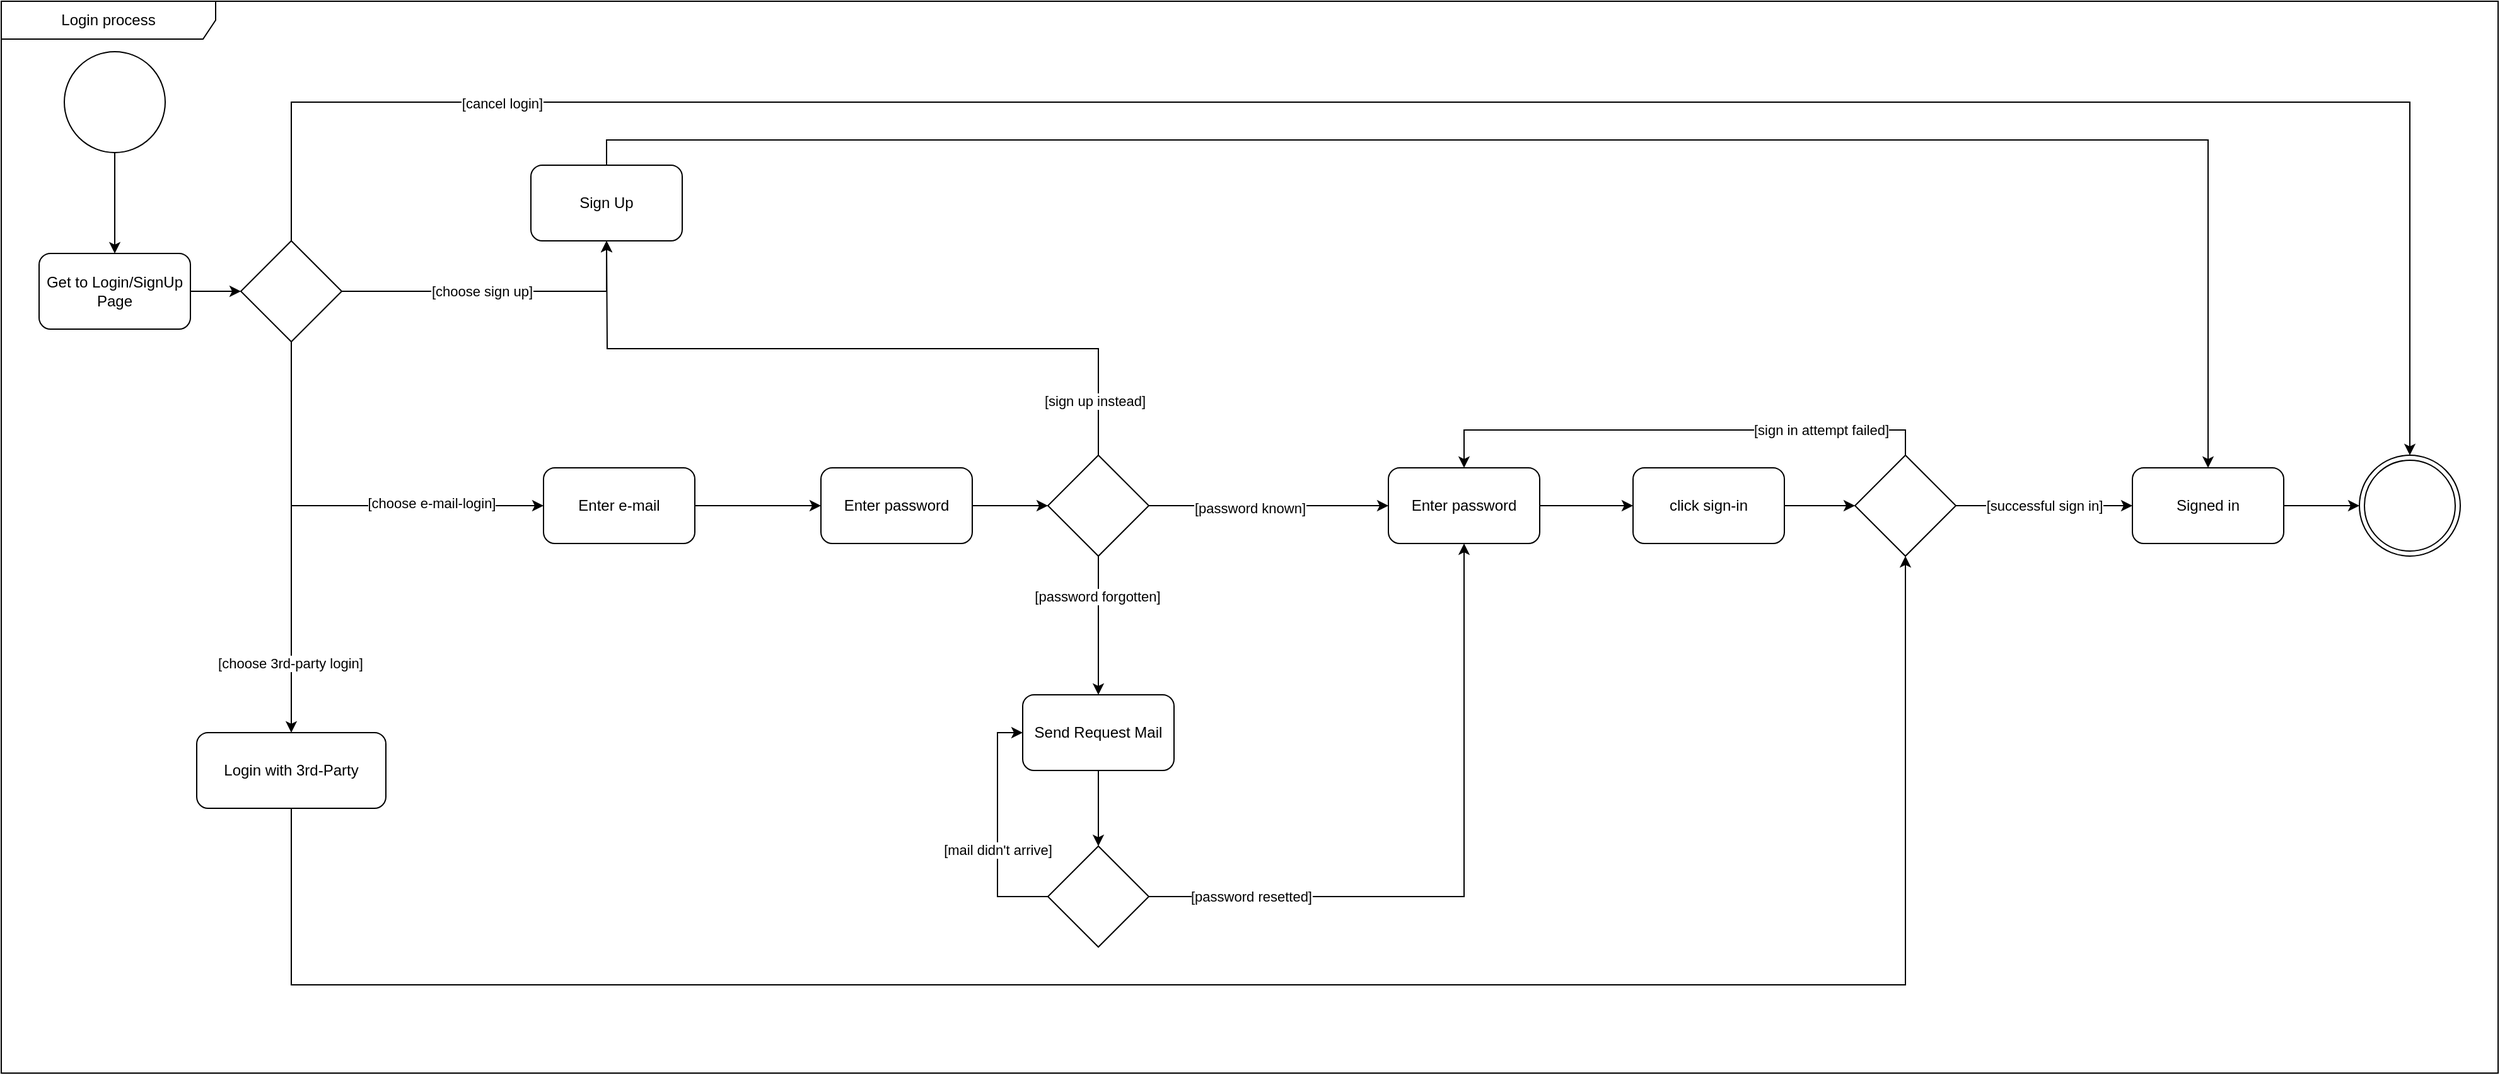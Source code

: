 <mxfile version="22.0.8" type="github">
  <diagram id="C5RBs43oDa-KdzZeNtuy" name="Page-1">
    <mxGraphModel dx="808" dy="408" grid="1" gridSize="10" guides="1" tooltips="1" connect="1" arrows="1" fold="1" page="1" pageScale="1" pageWidth="827" pageHeight="1169" math="0" shadow="0">
      <root>
        <mxCell id="WIyWlLk6GJQsqaUBKTNV-0" />
        <mxCell id="WIyWlLk6GJQsqaUBKTNV-1" parent="WIyWlLk6GJQsqaUBKTNV-0" />
        <mxCell id="W6vKLc3h4y-QOpoUtM-w-9" style="edgeStyle=orthogonalEdgeStyle;rounded=0;orthogonalLoop=1;jettySize=auto;html=1;exitX=0.5;exitY=1;exitDx=0;exitDy=0;" edge="1" parent="WIyWlLk6GJQsqaUBKTNV-1" source="mGhn0mZwZCy-EaWcP4GE-0" target="mGhn0mZwZCy-EaWcP4GE-2">
          <mxGeometry relative="1" as="geometry" />
        </mxCell>
        <mxCell id="mGhn0mZwZCy-EaWcP4GE-0" value="" style="ellipse;whiteSpace=wrap;html=1;aspect=fixed;" parent="WIyWlLk6GJQsqaUBKTNV-1" vertex="1">
          <mxGeometry x="290" y="150" width="80" height="80" as="geometry" />
        </mxCell>
        <mxCell id="mGhn0mZwZCy-EaWcP4GE-7" style="edgeStyle=orthogonalEdgeStyle;rounded=0;orthogonalLoop=1;jettySize=auto;html=1;exitX=1;exitY=0.5;exitDx=0;exitDy=0;entryX=0.5;entryY=1;entryDx=0;entryDy=0;" parent="WIyWlLk6GJQsqaUBKTNV-1" source="mGhn0mZwZCy-EaWcP4GE-1" target="W6vKLc3h4y-QOpoUtM-w-0" edge="1">
          <mxGeometry relative="1" as="geometry">
            <mxPoint x="720" y="340" as="targetPoint" />
            <Array as="points">
              <mxPoint x="720" y="340" />
            </Array>
          </mxGeometry>
        </mxCell>
        <mxCell id="mGhn0mZwZCy-EaWcP4GE-8" value="[choose sign up]" style="edgeLabel;html=1;align=center;verticalAlign=middle;resizable=0;points=[];" parent="mGhn0mZwZCy-EaWcP4GE-7" vertex="1" connectable="0">
          <mxGeometry x="-0.253" y="-3" relative="1" as="geometry">
            <mxPoint x="17" y="-3" as="offset" />
          </mxGeometry>
        </mxCell>
        <mxCell id="mGhn0mZwZCy-EaWcP4GE-12" style="edgeStyle=orthogonalEdgeStyle;rounded=0;orthogonalLoop=1;jettySize=auto;html=1;exitX=0.5;exitY=1;exitDx=0;exitDy=0;entryX=0;entryY=0.5;entryDx=0;entryDy=0;" parent="WIyWlLk6GJQsqaUBKTNV-1" source="mGhn0mZwZCy-EaWcP4GE-1" target="mGhn0mZwZCy-EaWcP4GE-11" edge="1">
          <mxGeometry relative="1" as="geometry" />
        </mxCell>
        <mxCell id="mGhn0mZwZCy-EaWcP4GE-13" value="[choose e-mail-login]" style="edgeLabel;html=1;align=center;verticalAlign=middle;resizable=0;points=[];" parent="mGhn0mZwZCy-EaWcP4GE-12" vertex="1" connectable="0">
          <mxGeometry x="0.461" y="2" relative="1" as="geometry">
            <mxPoint as="offset" />
          </mxGeometry>
        </mxCell>
        <mxCell id="mGhn0mZwZCy-EaWcP4GE-59" style="edgeStyle=orthogonalEdgeStyle;rounded=0;orthogonalLoop=1;jettySize=auto;html=1;exitX=0.5;exitY=0;exitDx=0;exitDy=0;entryX=0.5;entryY=0;entryDx=0;entryDy=0;" parent="WIyWlLk6GJQsqaUBKTNV-1" source="mGhn0mZwZCy-EaWcP4GE-1" target="mGhn0mZwZCy-EaWcP4GE-56" edge="1">
          <mxGeometry relative="1" as="geometry">
            <mxPoint x="650" y="140" as="targetPoint" />
            <Array as="points">
              <mxPoint x="470" y="190" />
              <mxPoint x="2150" y="190" />
            </Array>
          </mxGeometry>
        </mxCell>
        <mxCell id="mGhn0mZwZCy-EaWcP4GE-60" value="[cancel login]" style="edgeLabel;html=1;align=center;verticalAlign=middle;resizable=0;points=[];" parent="mGhn0mZwZCy-EaWcP4GE-59" vertex="1" connectable="0">
          <mxGeometry x="-0.733" y="-1" relative="1" as="geometry">
            <mxPoint as="offset" />
          </mxGeometry>
        </mxCell>
        <mxCell id="W6vKLc3h4y-QOpoUtM-w-5" style="edgeStyle=orthogonalEdgeStyle;rounded=0;orthogonalLoop=1;jettySize=auto;html=1;entryX=0.5;entryY=0;entryDx=0;entryDy=0;" edge="1" parent="WIyWlLk6GJQsqaUBKTNV-1" source="mGhn0mZwZCy-EaWcP4GE-1" target="mGhn0mZwZCy-EaWcP4GE-14">
          <mxGeometry relative="1" as="geometry" />
        </mxCell>
        <mxCell id="W6vKLc3h4y-QOpoUtM-w-6" value="[choose 3rd-party login]" style="edgeLabel;html=1;align=center;verticalAlign=middle;resizable=0;points=[];" vertex="1" connectable="0" parent="W6vKLc3h4y-QOpoUtM-w-5">
          <mxGeometry x="0.643" y="-1" relative="1" as="geometry">
            <mxPoint as="offset" />
          </mxGeometry>
        </mxCell>
        <mxCell id="mGhn0mZwZCy-EaWcP4GE-1" value="" style="rhombus;whiteSpace=wrap;html=1;" parent="WIyWlLk6GJQsqaUBKTNV-1" vertex="1">
          <mxGeometry x="430" y="300" width="80" height="80" as="geometry" />
        </mxCell>
        <mxCell id="mGhn0mZwZCy-EaWcP4GE-4" style="edgeStyle=orthogonalEdgeStyle;rounded=0;orthogonalLoop=1;jettySize=auto;html=1;exitX=1;exitY=0.5;exitDx=0;exitDy=0;entryX=0;entryY=0.5;entryDx=0;entryDy=0;" parent="WIyWlLk6GJQsqaUBKTNV-1" source="mGhn0mZwZCy-EaWcP4GE-2" target="mGhn0mZwZCy-EaWcP4GE-1" edge="1">
          <mxGeometry relative="1" as="geometry" />
        </mxCell>
        <mxCell id="mGhn0mZwZCy-EaWcP4GE-2" value="Get to Login/SignUp Page" style="rounded=1;whiteSpace=wrap;html=1;" parent="WIyWlLk6GJQsqaUBKTNV-1" vertex="1">
          <mxGeometry x="270" y="310" width="120" height="60" as="geometry" />
        </mxCell>
        <mxCell id="mGhn0mZwZCy-EaWcP4GE-21" style="edgeStyle=orthogonalEdgeStyle;rounded=0;orthogonalLoop=1;jettySize=auto;html=1;exitX=1;exitY=0.5;exitDx=0;exitDy=0;entryX=0;entryY=0.5;entryDx=0;entryDy=0;" parent="WIyWlLk6GJQsqaUBKTNV-1" source="mGhn0mZwZCy-EaWcP4GE-11" target="mGhn0mZwZCy-EaWcP4GE-20" edge="1">
          <mxGeometry relative="1" as="geometry" />
        </mxCell>
        <mxCell id="mGhn0mZwZCy-EaWcP4GE-11" value="Enter e-mail" style="rounded=1;whiteSpace=wrap;html=1;" parent="WIyWlLk6GJQsqaUBKTNV-1" vertex="1">
          <mxGeometry x="670" y="480" width="120" height="60" as="geometry" />
        </mxCell>
        <mxCell id="W6vKLc3h4y-QOpoUtM-w-7" style="edgeStyle=orthogonalEdgeStyle;rounded=0;orthogonalLoop=1;jettySize=auto;html=1;exitX=0.5;exitY=1;exitDx=0;exitDy=0;entryX=0.5;entryY=1;entryDx=0;entryDy=0;" edge="1" parent="WIyWlLk6GJQsqaUBKTNV-1" source="mGhn0mZwZCy-EaWcP4GE-14" target="mGhn0mZwZCy-EaWcP4GE-45">
          <mxGeometry relative="1" as="geometry">
            <Array as="points">
              <mxPoint x="470" y="890" />
              <mxPoint x="1750" y="890" />
            </Array>
          </mxGeometry>
        </mxCell>
        <mxCell id="mGhn0mZwZCy-EaWcP4GE-14" value="Login with 3rd-Party" style="rounded=1;whiteSpace=wrap;html=1;" parent="WIyWlLk6GJQsqaUBKTNV-1" vertex="1">
          <mxGeometry x="395" y="690" width="150" height="60" as="geometry" />
        </mxCell>
        <mxCell id="mGhn0mZwZCy-EaWcP4GE-23" style="edgeStyle=orthogonalEdgeStyle;rounded=0;orthogonalLoop=1;jettySize=auto;html=1;exitX=0.5;exitY=0;exitDx=0;exitDy=0;" parent="WIyWlLk6GJQsqaUBKTNV-1" source="mGhn0mZwZCy-EaWcP4GE-17" edge="1">
          <mxGeometry relative="1" as="geometry">
            <mxPoint x="720" y="300" as="targetPoint" />
          </mxGeometry>
        </mxCell>
        <mxCell id="mGhn0mZwZCy-EaWcP4GE-24" value="[sign up instead]" style="edgeLabel;html=1;align=center;verticalAlign=middle;resizable=0;points=[];" parent="mGhn0mZwZCy-EaWcP4GE-23" vertex="1" connectable="0">
          <mxGeometry x="-0.845" y="3" relative="1" as="geometry">
            <mxPoint as="offset" />
          </mxGeometry>
        </mxCell>
        <mxCell id="mGhn0mZwZCy-EaWcP4GE-27" style="edgeStyle=orthogonalEdgeStyle;rounded=0;orthogonalLoop=1;jettySize=auto;html=1;exitX=0.5;exitY=1;exitDx=0;exitDy=0;entryX=0.5;entryY=0;entryDx=0;entryDy=0;" parent="WIyWlLk6GJQsqaUBKTNV-1" source="mGhn0mZwZCy-EaWcP4GE-17" target="mGhn0mZwZCy-EaWcP4GE-29" edge="1">
          <mxGeometry relative="1" as="geometry">
            <mxPoint x="1110" y="640" as="targetPoint" />
          </mxGeometry>
        </mxCell>
        <mxCell id="mGhn0mZwZCy-EaWcP4GE-28" value="[password forgotten]" style="edgeLabel;html=1;align=center;verticalAlign=middle;resizable=0;points=[];" parent="mGhn0mZwZCy-EaWcP4GE-27" vertex="1" connectable="0">
          <mxGeometry x="-0.423" y="-1" relative="1" as="geometry">
            <mxPoint as="offset" />
          </mxGeometry>
        </mxCell>
        <mxCell id="mGhn0mZwZCy-EaWcP4GE-36" style="edgeStyle=orthogonalEdgeStyle;rounded=0;orthogonalLoop=1;jettySize=auto;html=1;exitX=1;exitY=0.5;exitDx=0;exitDy=0;entryX=0;entryY=0.5;entryDx=0;entryDy=0;" parent="WIyWlLk6GJQsqaUBKTNV-1" source="mGhn0mZwZCy-EaWcP4GE-17" target="mGhn0mZwZCy-EaWcP4GE-40" edge="1">
          <mxGeometry relative="1" as="geometry">
            <mxPoint x="1330" y="510" as="targetPoint" />
          </mxGeometry>
        </mxCell>
        <mxCell id="mGhn0mZwZCy-EaWcP4GE-37" value="[password known]" style="edgeLabel;html=1;align=center;verticalAlign=middle;resizable=0;points=[];" parent="mGhn0mZwZCy-EaWcP4GE-36" vertex="1" connectable="0">
          <mxGeometry x="-0.164" y="-2" relative="1" as="geometry">
            <mxPoint as="offset" />
          </mxGeometry>
        </mxCell>
        <mxCell id="mGhn0mZwZCy-EaWcP4GE-17" value="" style="rhombus;whiteSpace=wrap;html=1;" parent="WIyWlLk6GJQsqaUBKTNV-1" vertex="1">
          <mxGeometry x="1070" y="470" width="80" height="80" as="geometry" />
        </mxCell>
        <mxCell id="mGhn0mZwZCy-EaWcP4GE-22" style="edgeStyle=orthogonalEdgeStyle;rounded=0;orthogonalLoop=1;jettySize=auto;html=1;exitX=1;exitY=0.5;exitDx=0;exitDy=0;entryX=0;entryY=0.5;entryDx=0;entryDy=0;" parent="WIyWlLk6GJQsqaUBKTNV-1" source="mGhn0mZwZCy-EaWcP4GE-20" target="mGhn0mZwZCy-EaWcP4GE-17" edge="1">
          <mxGeometry relative="1" as="geometry" />
        </mxCell>
        <mxCell id="mGhn0mZwZCy-EaWcP4GE-20" value="Enter password" style="rounded=1;whiteSpace=wrap;html=1;" parent="WIyWlLk6GJQsqaUBKTNV-1" vertex="1">
          <mxGeometry x="890" y="480" width="120" height="60" as="geometry" />
        </mxCell>
        <mxCell id="mGhn0mZwZCy-EaWcP4GE-32" style="edgeStyle=orthogonalEdgeStyle;rounded=0;orthogonalLoop=1;jettySize=auto;html=1;exitX=0.5;exitY=1;exitDx=0;exitDy=0;entryX=0.5;entryY=0;entryDx=0;entryDy=0;" parent="WIyWlLk6GJQsqaUBKTNV-1" source="mGhn0mZwZCy-EaWcP4GE-29" target="mGhn0mZwZCy-EaWcP4GE-31" edge="1">
          <mxGeometry relative="1" as="geometry" />
        </mxCell>
        <mxCell id="mGhn0mZwZCy-EaWcP4GE-29" value="Send Request Mail" style="rounded=1;whiteSpace=wrap;html=1;" parent="WIyWlLk6GJQsqaUBKTNV-1" vertex="1">
          <mxGeometry x="1050" y="660" width="120" height="60" as="geometry" />
        </mxCell>
        <mxCell id="mGhn0mZwZCy-EaWcP4GE-38" style="edgeStyle=orthogonalEdgeStyle;rounded=0;orthogonalLoop=1;jettySize=auto;html=1;exitX=1;exitY=0.5;exitDx=0;exitDy=0;entryX=0.5;entryY=1;entryDx=0;entryDy=0;" parent="WIyWlLk6GJQsqaUBKTNV-1" source="mGhn0mZwZCy-EaWcP4GE-31" target="mGhn0mZwZCy-EaWcP4GE-40" edge="1">
          <mxGeometry relative="1" as="geometry">
            <mxPoint x="1370" y="550" as="targetPoint" />
          </mxGeometry>
        </mxCell>
        <mxCell id="mGhn0mZwZCy-EaWcP4GE-39" value="[password resetted]" style="edgeLabel;html=1;align=center;verticalAlign=middle;resizable=0;points=[];" parent="mGhn0mZwZCy-EaWcP4GE-38" vertex="1" connectable="0">
          <mxGeometry x="-0.828" y="2" relative="1" as="geometry">
            <mxPoint x="35" y="2" as="offset" />
          </mxGeometry>
        </mxCell>
        <mxCell id="W6vKLc3h4y-QOpoUtM-w-3" style="edgeStyle=orthogonalEdgeStyle;rounded=0;orthogonalLoop=1;jettySize=auto;html=1;exitX=0;exitY=0.5;exitDx=0;exitDy=0;entryX=0;entryY=0.5;entryDx=0;entryDy=0;" edge="1" parent="WIyWlLk6GJQsqaUBKTNV-1" source="mGhn0mZwZCy-EaWcP4GE-31" target="mGhn0mZwZCy-EaWcP4GE-29">
          <mxGeometry relative="1" as="geometry" />
        </mxCell>
        <mxCell id="W6vKLc3h4y-QOpoUtM-w-4" value="[mail didn&#39;t arrive]" style="edgeLabel;html=1;align=center;verticalAlign=middle;resizable=0;points=[];" vertex="1" connectable="0" parent="W6vKLc3h4y-QOpoUtM-w-3">
          <mxGeometry x="-0.182" relative="1" as="geometry">
            <mxPoint as="offset" />
          </mxGeometry>
        </mxCell>
        <mxCell id="mGhn0mZwZCy-EaWcP4GE-31" value="" style="rhombus;whiteSpace=wrap;html=1;" parent="WIyWlLk6GJQsqaUBKTNV-1" vertex="1">
          <mxGeometry x="1070" y="780" width="80" height="80" as="geometry" />
        </mxCell>
        <mxCell id="mGhn0mZwZCy-EaWcP4GE-44" style="edgeStyle=orthogonalEdgeStyle;rounded=0;orthogonalLoop=1;jettySize=auto;html=1;exitX=1;exitY=0.5;exitDx=0;exitDy=0;entryX=0;entryY=0.5;entryDx=0;entryDy=0;" parent="WIyWlLk6GJQsqaUBKTNV-1" source="mGhn0mZwZCy-EaWcP4GE-40" target="mGhn0mZwZCy-EaWcP4GE-42" edge="1">
          <mxGeometry relative="1" as="geometry" />
        </mxCell>
        <mxCell id="mGhn0mZwZCy-EaWcP4GE-40" value="Enter password" style="rounded=1;whiteSpace=wrap;html=1;" parent="WIyWlLk6GJQsqaUBKTNV-1" vertex="1">
          <mxGeometry x="1340" y="480" width="120" height="60" as="geometry" />
        </mxCell>
        <mxCell id="mGhn0mZwZCy-EaWcP4GE-46" style="edgeStyle=orthogonalEdgeStyle;rounded=0;orthogonalLoop=1;jettySize=auto;html=1;exitX=1;exitY=0.5;exitDx=0;exitDy=0;entryX=0;entryY=0.5;entryDx=0;entryDy=0;" parent="WIyWlLk6GJQsqaUBKTNV-1" source="mGhn0mZwZCy-EaWcP4GE-42" target="mGhn0mZwZCy-EaWcP4GE-45" edge="1">
          <mxGeometry relative="1" as="geometry" />
        </mxCell>
        <mxCell id="mGhn0mZwZCy-EaWcP4GE-42" value="click sign-in" style="rounded=1;whiteSpace=wrap;html=1;" parent="WIyWlLk6GJQsqaUBKTNV-1" vertex="1">
          <mxGeometry x="1534" y="480" width="120" height="60" as="geometry" />
        </mxCell>
        <mxCell id="mGhn0mZwZCy-EaWcP4GE-47" style="edgeStyle=orthogonalEdgeStyle;rounded=0;orthogonalLoop=1;jettySize=auto;html=1;exitX=0.5;exitY=0;exitDx=0;exitDy=0;entryX=0.5;entryY=0;entryDx=0;entryDy=0;" parent="WIyWlLk6GJQsqaUBKTNV-1" source="mGhn0mZwZCy-EaWcP4GE-45" target="mGhn0mZwZCy-EaWcP4GE-40" edge="1">
          <mxGeometry relative="1" as="geometry">
            <mxPoint x="1370" y="470" as="targetPoint" />
          </mxGeometry>
        </mxCell>
        <mxCell id="mGhn0mZwZCy-EaWcP4GE-48" value="[sign in attempt failed]" style="edgeLabel;html=1;align=center;verticalAlign=middle;resizable=0;points=[];" parent="mGhn0mZwZCy-EaWcP4GE-47" vertex="1" connectable="0">
          <mxGeometry x="-0.564" relative="1" as="geometry">
            <mxPoint as="offset" />
          </mxGeometry>
        </mxCell>
        <mxCell id="mGhn0mZwZCy-EaWcP4GE-50" style="edgeStyle=orthogonalEdgeStyle;rounded=0;orthogonalLoop=1;jettySize=auto;html=1;exitX=1;exitY=0.5;exitDx=0;exitDy=0;" parent="WIyWlLk6GJQsqaUBKTNV-1" source="mGhn0mZwZCy-EaWcP4GE-45" target="mGhn0mZwZCy-EaWcP4GE-54" edge="1">
          <mxGeometry relative="1" as="geometry">
            <mxPoint x="1930" y="510" as="targetPoint" />
          </mxGeometry>
        </mxCell>
        <mxCell id="mGhn0mZwZCy-EaWcP4GE-51" value="[successful sign in]" style="edgeLabel;html=1;align=center;verticalAlign=middle;resizable=0;points=[];" parent="mGhn0mZwZCy-EaWcP4GE-50" vertex="1" connectable="0">
          <mxGeometry x="-0.204" y="-1" relative="1" as="geometry">
            <mxPoint x="14" y="-1" as="offset" />
          </mxGeometry>
        </mxCell>
        <mxCell id="mGhn0mZwZCy-EaWcP4GE-45" value="" style="rhombus;whiteSpace=wrap;html=1;" parent="WIyWlLk6GJQsqaUBKTNV-1" vertex="1">
          <mxGeometry x="1710" y="470" width="80" height="80" as="geometry" />
        </mxCell>
        <mxCell id="mGhn0mZwZCy-EaWcP4GE-57" style="edgeStyle=orthogonalEdgeStyle;rounded=0;orthogonalLoop=1;jettySize=auto;html=1;exitX=1;exitY=0.5;exitDx=0;exitDy=0;entryX=0;entryY=0.5;entryDx=0;entryDy=0;" parent="WIyWlLk6GJQsqaUBKTNV-1" source="mGhn0mZwZCy-EaWcP4GE-54" target="mGhn0mZwZCy-EaWcP4GE-56" edge="1">
          <mxGeometry relative="1" as="geometry" />
        </mxCell>
        <mxCell id="mGhn0mZwZCy-EaWcP4GE-54" value="Signed in" style="rounded=1;whiteSpace=wrap;html=1;" parent="WIyWlLk6GJQsqaUBKTNV-1" vertex="1">
          <mxGeometry x="1930" y="480" width="120" height="60" as="geometry" />
        </mxCell>
        <mxCell id="mGhn0mZwZCy-EaWcP4GE-56" value="" style="ellipse;shape=doubleEllipse;whiteSpace=wrap;html=1;aspect=fixed;" parent="WIyWlLk6GJQsqaUBKTNV-1" vertex="1">
          <mxGeometry x="2110" y="470" width="80" height="80" as="geometry" />
        </mxCell>
        <mxCell id="W6vKLc3h4y-QOpoUtM-w-8" style="edgeStyle=orthogonalEdgeStyle;rounded=0;orthogonalLoop=1;jettySize=auto;html=1;exitX=0.5;exitY=0;exitDx=0;exitDy=0;" edge="1" parent="WIyWlLk6GJQsqaUBKTNV-1" source="W6vKLc3h4y-QOpoUtM-w-0" target="mGhn0mZwZCy-EaWcP4GE-54">
          <mxGeometry relative="1" as="geometry" />
        </mxCell>
        <mxCell id="W6vKLc3h4y-QOpoUtM-w-0" value="Sign Up" style="rounded=1;whiteSpace=wrap;html=1;" vertex="1" parent="WIyWlLk6GJQsqaUBKTNV-1">
          <mxGeometry x="660" y="240" width="120" height="60" as="geometry" />
        </mxCell>
        <mxCell id="W6vKLc3h4y-QOpoUtM-w-10" value="Login process" style="shape=umlFrame;whiteSpace=wrap;html=1;pointerEvents=0;width=170;height=30;" vertex="1" parent="WIyWlLk6GJQsqaUBKTNV-1">
          <mxGeometry x="240" y="110" width="1980" height="850" as="geometry" />
        </mxCell>
      </root>
    </mxGraphModel>
  </diagram>
</mxfile>
